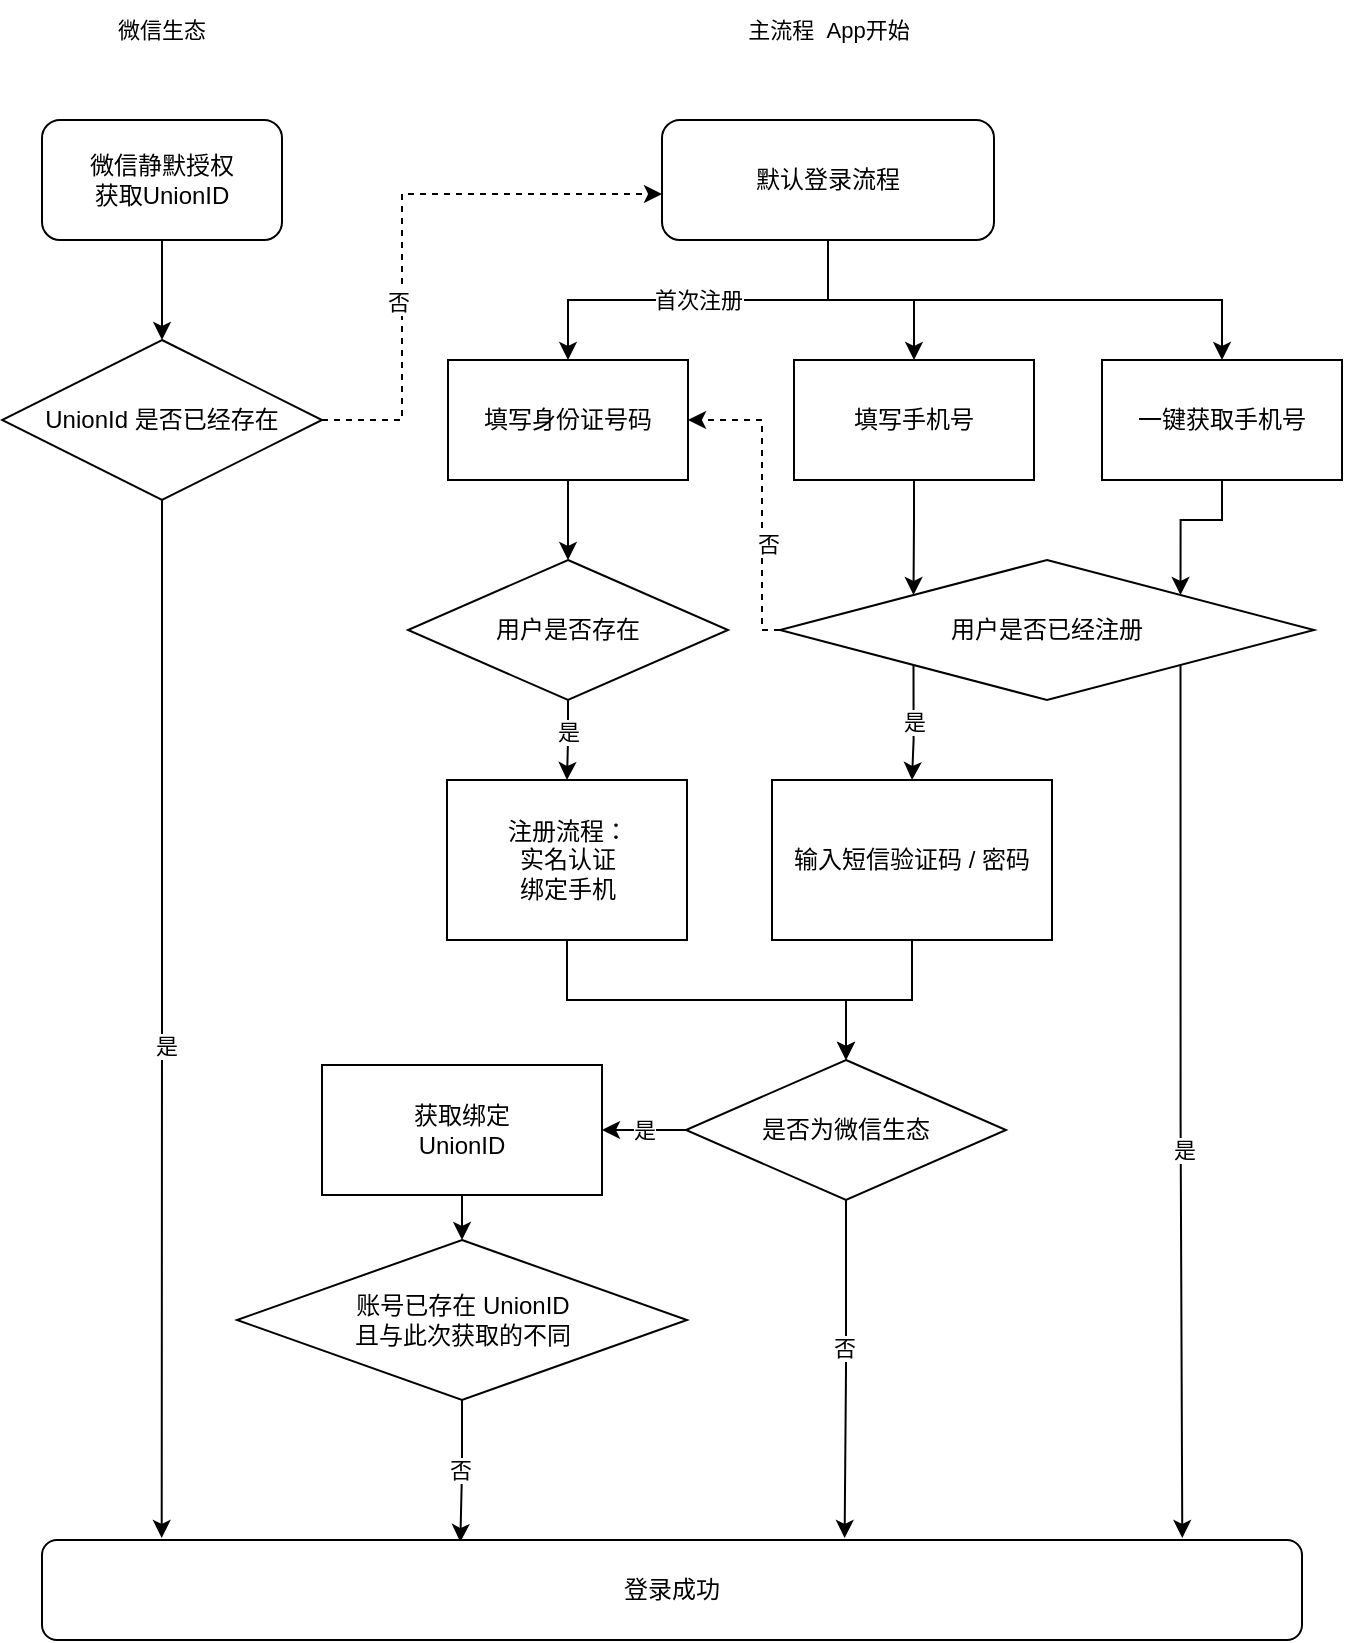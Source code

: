 <mxfile version="20.5.1" type="github">
  <diagram id="xSAO6G4iO3-gwYTMsGWA" name="Page-1">
    <mxGraphModel dx="934" dy="1047" grid="1" gridSize="10" guides="1" tooltips="1" connect="1" arrows="1" fold="1" page="1" pageScale="1" pageWidth="827" pageHeight="1169" math="0" shadow="0">
      <root>
        <mxCell id="0" />
        <mxCell id="1" parent="0" />
        <mxCell id="9YKvACEuCcV3Z44-jCWN-15" style="edgeStyle=orthogonalEdgeStyle;rounded=0;orthogonalLoop=1;jettySize=auto;html=1;entryX=0.5;entryY=0;entryDx=0;entryDy=0;" edge="1" parent="1" source="9YKvACEuCcV3Z44-jCWN-1" target="9YKvACEuCcV3Z44-jCWN-2">
          <mxGeometry relative="1" as="geometry" />
        </mxCell>
        <mxCell id="9YKvACEuCcV3Z44-jCWN-1" value="微信静默授权&lt;br&gt;获取UnionID" style="rounded=1;whiteSpace=wrap;html=1;" vertex="1" parent="1">
          <mxGeometry x="90" y="200" width="120" height="60" as="geometry" />
        </mxCell>
        <mxCell id="9YKvACEuCcV3Z44-jCWN-19" style="edgeStyle=orthogonalEdgeStyle;rounded=0;orthogonalLoop=1;jettySize=auto;html=1;entryX=0.095;entryY=-0.02;entryDx=0;entryDy=0;entryPerimeter=0;" edge="1" parent="1" source="9YKvACEuCcV3Z44-jCWN-2" target="9YKvACEuCcV3Z44-jCWN-14">
          <mxGeometry relative="1" as="geometry" />
        </mxCell>
        <mxCell id="9YKvACEuCcV3Z44-jCWN-20" value="&lt;font style=&quot;font-size: 11px;&quot;&gt;是&lt;/font&gt;" style="edgeLabel;html=1;align=center;verticalAlign=middle;resizable=0;points=[];" vertex="1" connectable="0" parent="9YKvACEuCcV3Z44-jCWN-19">
          <mxGeometry x="0.05" y="2" relative="1" as="geometry">
            <mxPoint as="offset" />
          </mxGeometry>
        </mxCell>
        <mxCell id="9YKvACEuCcV3Z44-jCWN-21" style="edgeStyle=orthogonalEdgeStyle;rounded=0;orthogonalLoop=1;jettySize=auto;html=1;exitX=1;exitY=0.5;exitDx=0;exitDy=0;entryX=0;entryY=0.617;entryDx=0;entryDy=0;entryPerimeter=0;fontSize=11;dashed=1;" edge="1" parent="1" source="9YKvACEuCcV3Z44-jCWN-2" target="9YKvACEuCcV3Z44-jCWN-3">
          <mxGeometry relative="1" as="geometry">
            <Array as="points">
              <mxPoint x="270" y="350" />
              <mxPoint x="270" y="237" />
            </Array>
          </mxGeometry>
        </mxCell>
        <mxCell id="9YKvACEuCcV3Z44-jCWN-22" value="否" style="edgeLabel;html=1;align=center;verticalAlign=middle;resizable=0;points=[];fontSize=11;" vertex="1" connectable="0" parent="9YKvACEuCcV3Z44-jCWN-21">
          <mxGeometry x="-0.3" y="2" relative="1" as="geometry">
            <mxPoint as="offset" />
          </mxGeometry>
        </mxCell>
        <mxCell id="9YKvACEuCcV3Z44-jCWN-2" value="UnionId 是否已经存在" style="rhombus;whiteSpace=wrap;html=1;" vertex="1" parent="1">
          <mxGeometry x="70" y="310" width="160" height="80" as="geometry" />
        </mxCell>
        <mxCell id="9YKvACEuCcV3Z44-jCWN-23" value="首次注册" style="edgeStyle=orthogonalEdgeStyle;rounded=0;orthogonalLoop=1;jettySize=auto;html=1;entryX=0.5;entryY=0;entryDx=0;entryDy=0;fontSize=11;" edge="1" parent="1" source="9YKvACEuCcV3Z44-jCWN-3" target="9YKvACEuCcV3Z44-jCWN-4">
          <mxGeometry relative="1" as="geometry">
            <Array as="points">
              <mxPoint x="483" y="290" />
              <mxPoint x="353" y="290" />
            </Array>
          </mxGeometry>
        </mxCell>
        <mxCell id="9YKvACEuCcV3Z44-jCWN-24" style="edgeStyle=orthogonalEdgeStyle;rounded=0;orthogonalLoop=1;jettySize=auto;html=1;fontSize=11;" edge="1" parent="1" source="9YKvACEuCcV3Z44-jCWN-3" target="9YKvACEuCcV3Z44-jCWN-5">
          <mxGeometry relative="1" as="geometry" />
        </mxCell>
        <mxCell id="9YKvACEuCcV3Z44-jCWN-26" style="edgeStyle=orthogonalEdgeStyle;rounded=0;orthogonalLoop=1;jettySize=auto;html=1;fontSize=11;" edge="1" parent="1" source="9YKvACEuCcV3Z44-jCWN-3" target="9YKvACEuCcV3Z44-jCWN-25">
          <mxGeometry relative="1" as="geometry">
            <Array as="points">
              <mxPoint x="483" y="290" />
              <mxPoint x="680" y="290" />
            </Array>
          </mxGeometry>
        </mxCell>
        <mxCell id="9YKvACEuCcV3Z44-jCWN-3" value="默认登录流程" style="rounded=1;whiteSpace=wrap;html=1;" vertex="1" parent="1">
          <mxGeometry x="400" y="200" width="166" height="60" as="geometry" />
        </mxCell>
        <mxCell id="9YKvACEuCcV3Z44-jCWN-27" style="edgeStyle=orthogonalEdgeStyle;rounded=0;orthogonalLoop=1;jettySize=auto;html=1;fontSize=11;" edge="1" parent="1" source="9YKvACEuCcV3Z44-jCWN-4" target="9YKvACEuCcV3Z44-jCWN-6">
          <mxGeometry relative="1" as="geometry" />
        </mxCell>
        <mxCell id="9YKvACEuCcV3Z44-jCWN-4" value="填写身份证号码" style="rounded=0;whiteSpace=wrap;html=1;" vertex="1" parent="1">
          <mxGeometry x="293" y="320" width="120" height="60" as="geometry" />
        </mxCell>
        <mxCell id="9YKvACEuCcV3Z44-jCWN-32" style="edgeStyle=orthogonalEdgeStyle;rounded=0;orthogonalLoop=1;jettySize=auto;html=1;entryX=0;entryY=0;entryDx=0;entryDy=0;fontSize=11;" edge="1" parent="1" source="9YKvACEuCcV3Z44-jCWN-5" target="9YKvACEuCcV3Z44-jCWN-7">
          <mxGeometry relative="1" as="geometry" />
        </mxCell>
        <mxCell id="9YKvACEuCcV3Z44-jCWN-5" value="填写手机号" style="rounded=0;whiteSpace=wrap;html=1;" vertex="1" parent="1">
          <mxGeometry x="466" y="320" width="120" height="60" as="geometry" />
        </mxCell>
        <mxCell id="9YKvACEuCcV3Z44-jCWN-28" style="edgeStyle=orthogonalEdgeStyle;rounded=0;orthogonalLoop=1;jettySize=auto;html=1;entryX=0.5;entryY=0;entryDx=0;entryDy=0;fontSize=11;" edge="1" parent="1" source="9YKvACEuCcV3Z44-jCWN-6" target="9YKvACEuCcV3Z44-jCWN-9">
          <mxGeometry relative="1" as="geometry" />
        </mxCell>
        <mxCell id="9YKvACEuCcV3Z44-jCWN-29" value="是" style="edgeLabel;html=1;align=center;verticalAlign=middle;resizable=0;points=[];fontSize=11;" vertex="1" connectable="0" parent="9YKvACEuCcV3Z44-jCWN-28">
          <mxGeometry x="-0.229" relative="1" as="geometry">
            <mxPoint as="offset" />
          </mxGeometry>
        </mxCell>
        <mxCell id="9YKvACEuCcV3Z44-jCWN-6" value="用户是否存在" style="rhombus;whiteSpace=wrap;html=1;" vertex="1" parent="1">
          <mxGeometry x="273" y="420" width="160" height="70" as="geometry" />
        </mxCell>
        <mxCell id="9YKvACEuCcV3Z44-jCWN-31" value="是" style="edgeStyle=orthogonalEdgeStyle;rounded=0;orthogonalLoop=1;jettySize=auto;html=1;exitX=0;exitY=1;exitDx=0;exitDy=0;entryX=0.5;entryY=0;entryDx=0;entryDy=0;fontSize=11;" edge="1" parent="1" source="9YKvACEuCcV3Z44-jCWN-7" target="9YKvACEuCcV3Z44-jCWN-10">
          <mxGeometry relative="1" as="geometry" />
        </mxCell>
        <mxCell id="9YKvACEuCcV3Z44-jCWN-41" style="edgeStyle=orthogonalEdgeStyle;rounded=0;orthogonalLoop=1;jettySize=auto;html=1;exitX=1;exitY=1;exitDx=0;exitDy=0;entryX=0.905;entryY=-0.02;entryDx=0;entryDy=0;entryPerimeter=0;fontSize=11;" edge="1" parent="1" source="9YKvACEuCcV3Z44-jCWN-7" target="9YKvACEuCcV3Z44-jCWN-14">
          <mxGeometry relative="1" as="geometry" />
        </mxCell>
        <mxCell id="9YKvACEuCcV3Z44-jCWN-42" value="是" style="edgeLabel;html=1;align=center;verticalAlign=middle;resizable=0;points=[];fontSize=11;" vertex="1" connectable="0" parent="9YKvACEuCcV3Z44-jCWN-41">
          <mxGeometry x="0.113" y="1" relative="1" as="geometry">
            <mxPoint as="offset" />
          </mxGeometry>
        </mxCell>
        <mxCell id="9YKvACEuCcV3Z44-jCWN-45" style="edgeStyle=orthogonalEdgeStyle;rounded=0;orthogonalLoop=1;jettySize=auto;html=1;entryX=1;entryY=0.5;entryDx=0;entryDy=0;fontSize=11;dashed=1;" edge="1" parent="1" source="9YKvACEuCcV3Z44-jCWN-7" target="9YKvACEuCcV3Z44-jCWN-4">
          <mxGeometry relative="1" as="geometry">
            <Array as="points">
              <mxPoint x="450" y="455" />
              <mxPoint x="450" y="350" />
            </Array>
          </mxGeometry>
        </mxCell>
        <mxCell id="9YKvACEuCcV3Z44-jCWN-46" value="否" style="edgeLabel;html=1;align=center;verticalAlign=middle;resizable=0;points=[];fontSize=11;" vertex="1" connectable="0" parent="9YKvACEuCcV3Z44-jCWN-45">
          <mxGeometry x="-0.311" y="-3" relative="1" as="geometry">
            <mxPoint as="offset" />
          </mxGeometry>
        </mxCell>
        <mxCell id="9YKvACEuCcV3Z44-jCWN-7" value="用户是否已经注册" style="rhombus;whiteSpace=wrap;html=1;" vertex="1" parent="1">
          <mxGeometry x="459" y="420" width="267" height="70" as="geometry" />
        </mxCell>
        <mxCell id="9YKvACEuCcV3Z44-jCWN-35" style="edgeStyle=orthogonalEdgeStyle;rounded=0;orthogonalLoop=1;jettySize=auto;html=1;entryX=0.5;entryY=0;entryDx=0;entryDy=0;fontSize=11;" edge="1" parent="1" source="9YKvACEuCcV3Z44-jCWN-9" target="9YKvACEuCcV3Z44-jCWN-11">
          <mxGeometry relative="1" as="geometry">
            <Array as="points">
              <mxPoint x="353" y="640" />
              <mxPoint x="492" y="640" />
            </Array>
          </mxGeometry>
        </mxCell>
        <mxCell id="9YKvACEuCcV3Z44-jCWN-9" value="注册流程：&lt;br&gt;实名认证&lt;br&gt;绑定手机" style="rounded=0;whiteSpace=wrap;html=1;" vertex="1" parent="1">
          <mxGeometry x="292.5" y="530" width="120" height="80" as="geometry" />
        </mxCell>
        <mxCell id="9YKvACEuCcV3Z44-jCWN-34" style="edgeStyle=orthogonalEdgeStyle;rounded=0;orthogonalLoop=1;jettySize=auto;html=1;fontSize=11;" edge="1" parent="1" source="9YKvACEuCcV3Z44-jCWN-10" target="9YKvACEuCcV3Z44-jCWN-11">
          <mxGeometry relative="1" as="geometry" />
        </mxCell>
        <mxCell id="9YKvACEuCcV3Z44-jCWN-10" value="输入短信验证码 / 密码" style="rounded=0;whiteSpace=wrap;html=1;" vertex="1" parent="1">
          <mxGeometry x="455" y="530" width="140" height="80" as="geometry" />
        </mxCell>
        <mxCell id="9YKvACEuCcV3Z44-jCWN-36" value="是" style="edgeStyle=orthogonalEdgeStyle;rounded=0;orthogonalLoop=1;jettySize=auto;html=1;entryX=1;entryY=0.5;entryDx=0;entryDy=0;fontSize=11;" edge="1" parent="1" source="9YKvACEuCcV3Z44-jCWN-11" target="9YKvACEuCcV3Z44-jCWN-12">
          <mxGeometry relative="1" as="geometry">
            <Array as="points">
              <mxPoint x="420" y="705" />
              <mxPoint x="420" y="705" />
            </Array>
          </mxGeometry>
        </mxCell>
        <mxCell id="9YKvACEuCcV3Z44-jCWN-39" style="edgeStyle=orthogonalEdgeStyle;rounded=0;orthogonalLoop=1;jettySize=auto;html=1;entryX=0.637;entryY=-0.02;entryDx=0;entryDy=0;entryPerimeter=0;fontSize=11;" edge="1" parent="1" source="9YKvACEuCcV3Z44-jCWN-11" target="9YKvACEuCcV3Z44-jCWN-14">
          <mxGeometry relative="1" as="geometry" />
        </mxCell>
        <mxCell id="9YKvACEuCcV3Z44-jCWN-40" value="否" style="edgeLabel;html=1;align=center;verticalAlign=middle;resizable=0;points=[];fontSize=11;" vertex="1" connectable="0" parent="9YKvACEuCcV3Z44-jCWN-39">
          <mxGeometry x="-0.144" y="-1" relative="1" as="geometry">
            <mxPoint y="1" as="offset" />
          </mxGeometry>
        </mxCell>
        <mxCell id="9YKvACEuCcV3Z44-jCWN-11" value="是否为微信生态" style="rhombus;whiteSpace=wrap;html=1;" vertex="1" parent="1">
          <mxGeometry x="412" y="670" width="160" height="70" as="geometry" />
        </mxCell>
        <mxCell id="9YKvACEuCcV3Z44-jCWN-37" style="edgeStyle=orthogonalEdgeStyle;rounded=0;orthogonalLoop=1;jettySize=auto;html=1;entryX=0.5;entryY=0;entryDx=0;entryDy=0;fontSize=11;" edge="1" parent="1" source="9YKvACEuCcV3Z44-jCWN-12" target="9YKvACEuCcV3Z44-jCWN-13">
          <mxGeometry relative="1" as="geometry" />
        </mxCell>
        <mxCell id="9YKvACEuCcV3Z44-jCWN-12" value="获取绑定&lt;br&gt;UnionID" style="rounded=0;whiteSpace=wrap;html=1;" vertex="1" parent="1">
          <mxGeometry x="230" y="672.5" width="140" height="65" as="geometry" />
        </mxCell>
        <mxCell id="9YKvACEuCcV3Z44-jCWN-38" value="否" style="edgeStyle=orthogonalEdgeStyle;rounded=0;orthogonalLoop=1;jettySize=auto;html=1;entryX=0.332;entryY=0.02;entryDx=0;entryDy=0;entryPerimeter=0;fontSize=11;" edge="1" parent="1" source="9YKvACEuCcV3Z44-jCWN-13" target="9YKvACEuCcV3Z44-jCWN-14">
          <mxGeometry relative="1" as="geometry" />
        </mxCell>
        <mxCell id="9YKvACEuCcV3Z44-jCWN-13" value="账号已存在 UnionID&lt;br&gt;且与此次获取的不同" style="rhombus;whiteSpace=wrap;html=1;" vertex="1" parent="1">
          <mxGeometry x="187.5" y="760" width="225" height="80" as="geometry" />
        </mxCell>
        <mxCell id="9YKvACEuCcV3Z44-jCWN-14" value="登录成功" style="rounded=1;whiteSpace=wrap;html=1;" vertex="1" parent="1">
          <mxGeometry x="90" y="910" width="630" height="50" as="geometry" />
        </mxCell>
        <mxCell id="9YKvACEuCcV3Z44-jCWN-33" style="edgeStyle=orthogonalEdgeStyle;rounded=0;orthogonalLoop=1;jettySize=auto;html=1;entryX=1;entryY=0;entryDx=0;entryDy=0;fontSize=11;" edge="1" parent="1" source="9YKvACEuCcV3Z44-jCWN-25" target="9YKvACEuCcV3Z44-jCWN-7">
          <mxGeometry relative="1" as="geometry" />
        </mxCell>
        <mxCell id="9YKvACEuCcV3Z44-jCWN-25" value="一键获取手机号" style="rounded=0;whiteSpace=wrap;html=1;" vertex="1" parent="1">
          <mxGeometry x="620" y="320" width="120" height="60" as="geometry" />
        </mxCell>
        <mxCell id="9YKvACEuCcV3Z44-jCWN-43" value="微信生态" style="text;html=1;strokeColor=none;fillColor=none;align=center;verticalAlign=middle;whiteSpace=wrap;rounded=0;fontSize=11;" vertex="1" parent="1">
          <mxGeometry x="120" y="140" width="60" height="30" as="geometry" />
        </mxCell>
        <mxCell id="9YKvACEuCcV3Z44-jCWN-44" value="主流程&amp;nbsp; App开始" style="text;html=1;strokeColor=none;fillColor=none;align=center;verticalAlign=middle;whiteSpace=wrap;rounded=0;fontSize=11;" vertex="1" parent="1">
          <mxGeometry x="429.5" y="140" width="107" height="30" as="geometry" />
        </mxCell>
      </root>
    </mxGraphModel>
  </diagram>
</mxfile>
